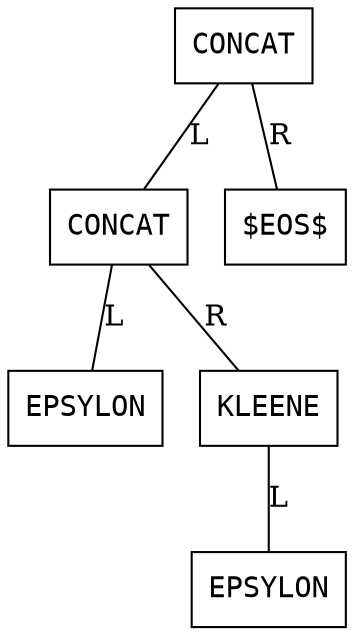 digraph AST {
  node [shape=box, fontname="Courier"];
  edge [arrowhead=none];

  0 [label="CONCAT"];
  1 [label="CONCAT"];
  2 [label="EPSYLON"];
  1 -> 2 [label="L"];
  3 [label="KLEENE"];
  4 [label="EPSYLON"];
  3 -> 4 [label="L"];
  1 -> 3 [label="R"];
  0 -> 1 [label="L"];
  5 [label="$EOS$"];
  0 -> 5 [label="R"];
}
